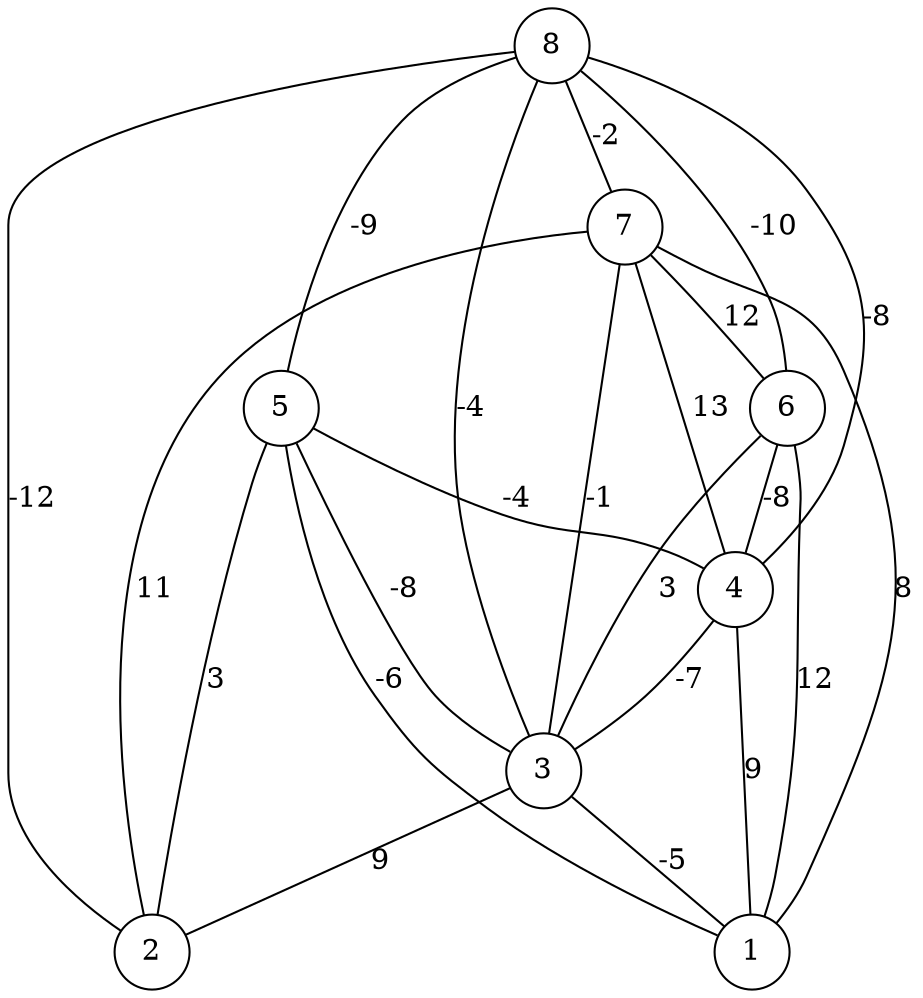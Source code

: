 graph { 
	 fontname="Helvetica,Arial,sans-serif" 
	 node [shape = circle]; 
	 8 -- 2 [label = "-12"];
	 8 -- 3 [label = "-4"];
	 8 -- 4 [label = "-8"];
	 8 -- 5 [label = "-9"];
	 8 -- 6 [label = "-10"];
	 8 -- 7 [label = "-2"];
	 7 -- 1 [label = "8"];
	 7 -- 2 [label = "11"];
	 7 -- 3 [label = "-1"];
	 7 -- 4 [label = "13"];
	 7 -- 6 [label = "12"];
	 6 -- 1 [label = "12"];
	 6 -- 3 [label = "3"];
	 6 -- 4 [label = "-8"];
	 5 -- 1 [label = "-6"];
	 5 -- 2 [label = "3"];
	 5 -- 3 [label = "-8"];
	 5 -- 4 [label = "-4"];
	 4 -- 1 [label = "9"];
	 4 -- 3 [label = "-7"];
	 3 -- 1 [label = "-5"];
	 3 -- 2 [label = "9"];
	 1;
	 2;
	 3;
	 4;
	 5;
	 6;
	 7;
	 8;
}
